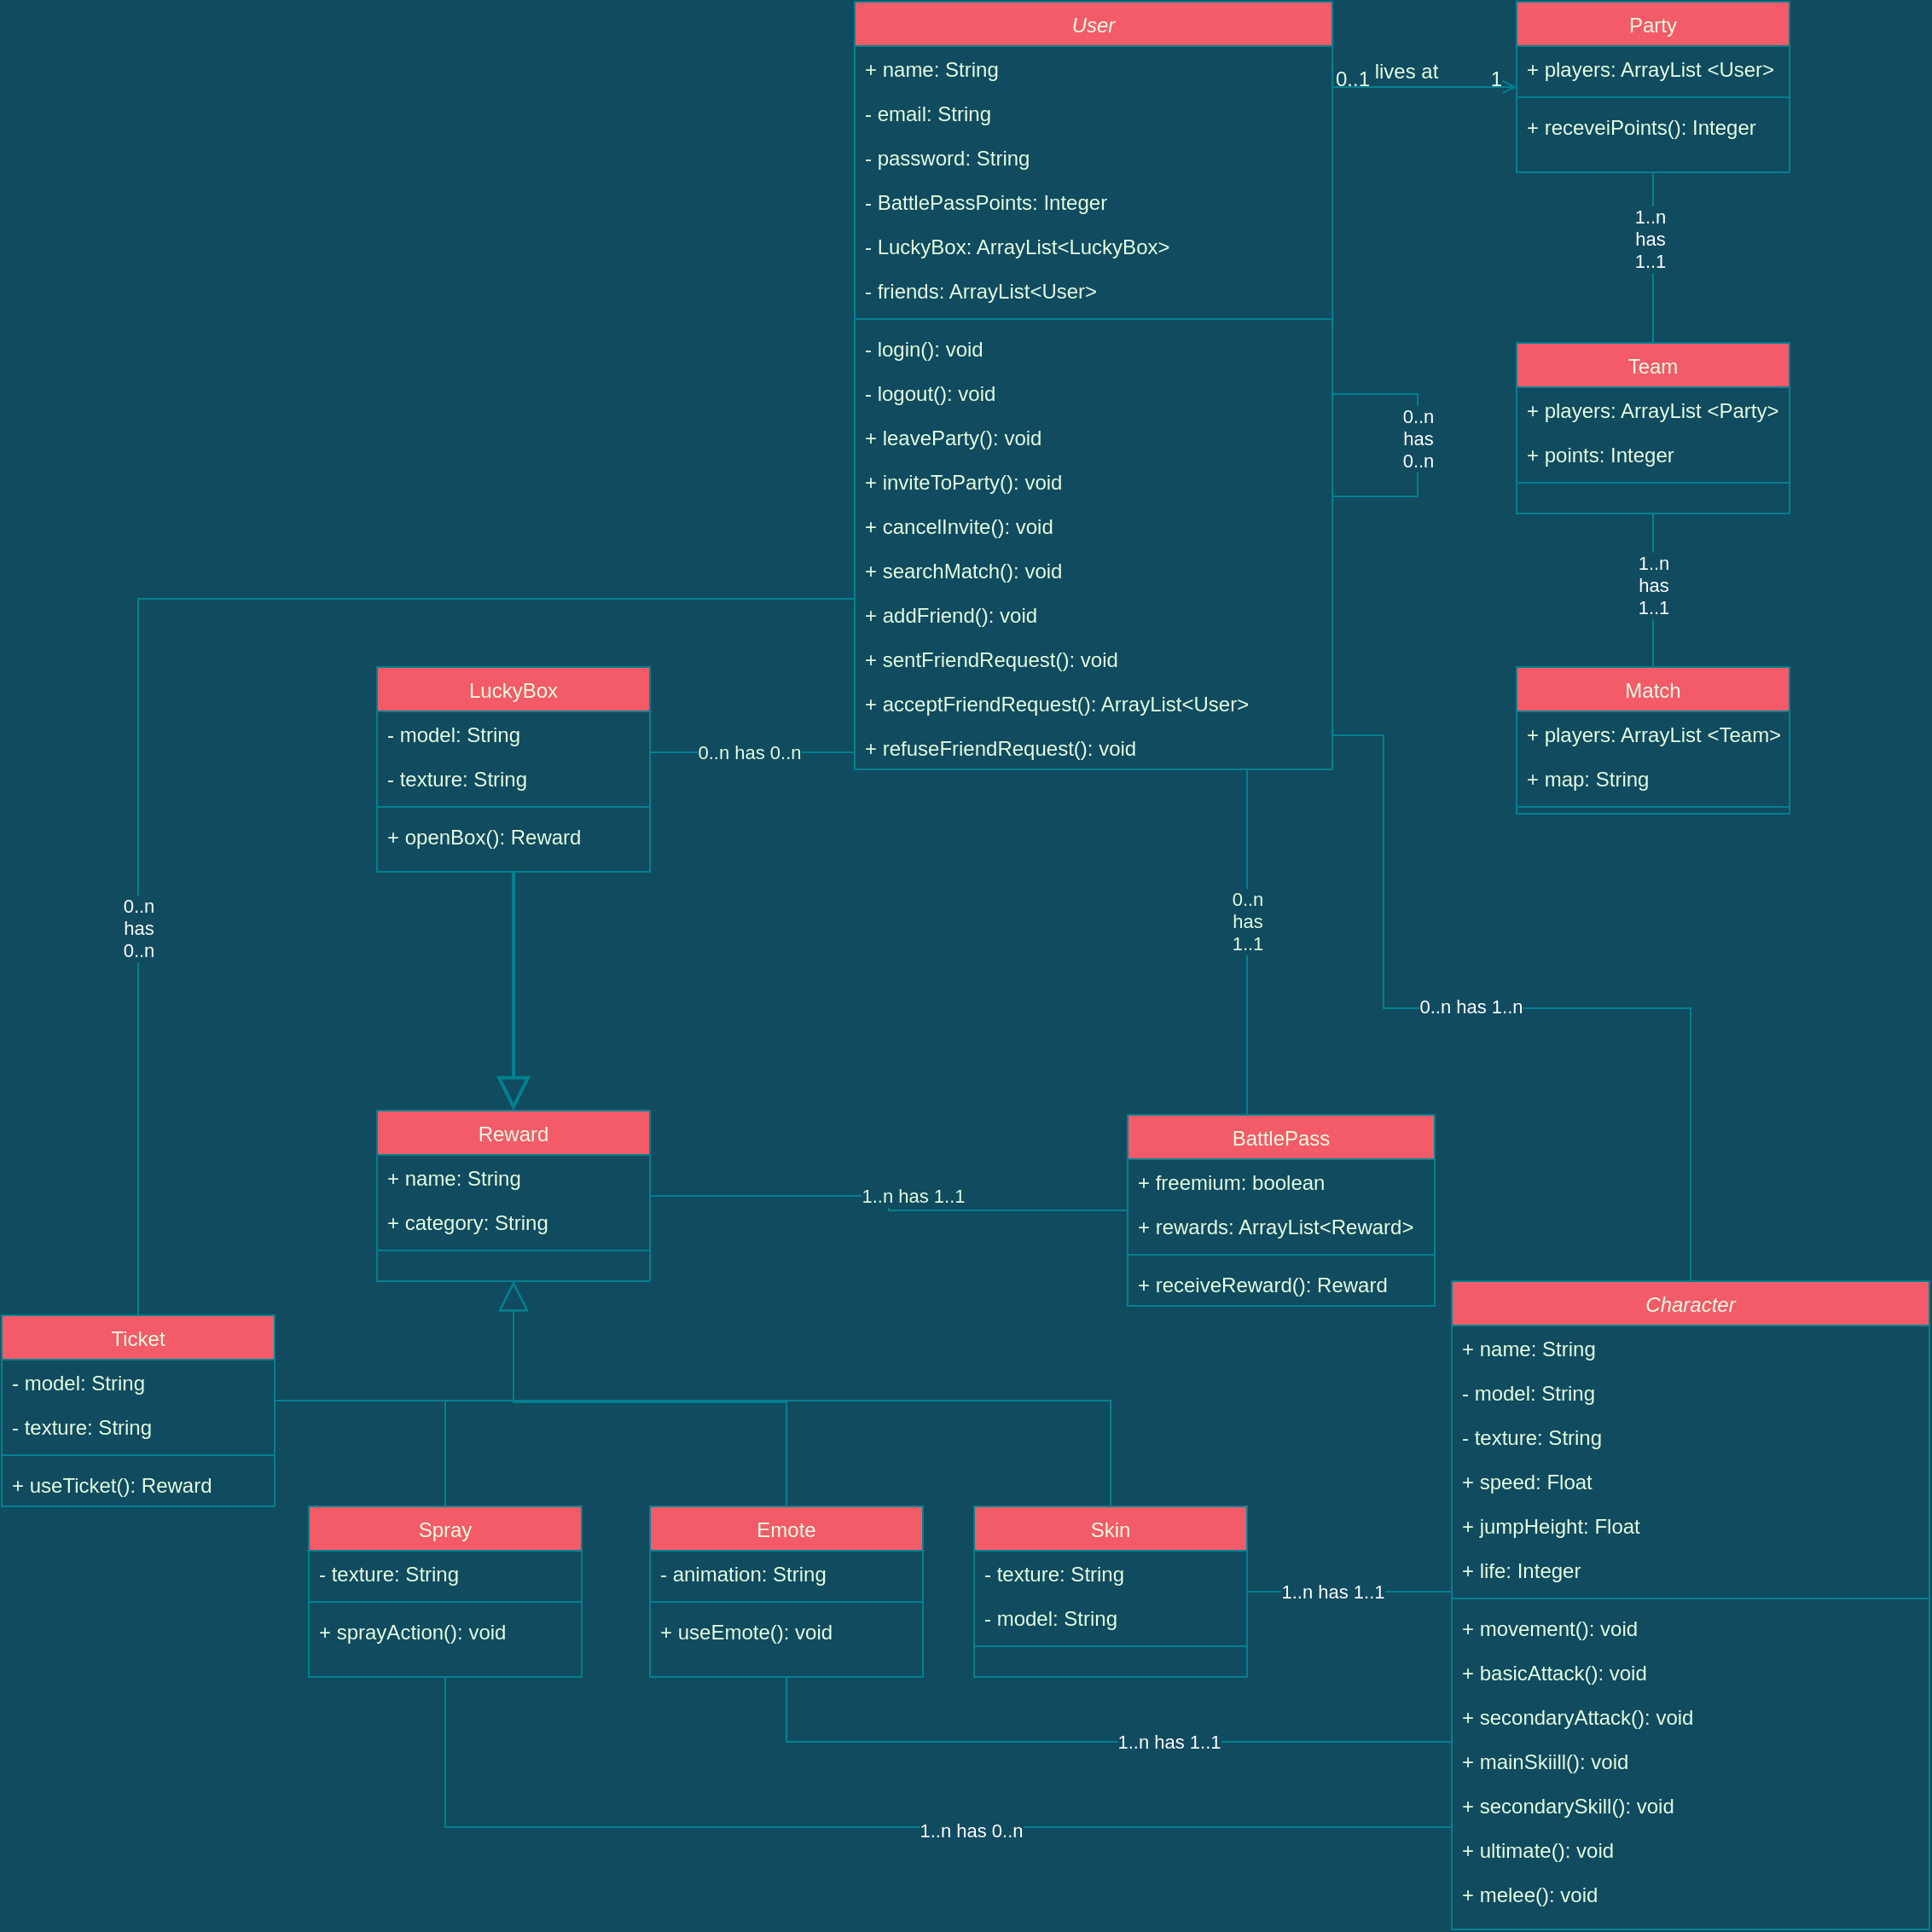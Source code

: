 <mxfile version="20.7.3" type="github">
  <diagram id="C5RBs43oDa-KdzZeNtuy" name="Page-1">
    <mxGraphModel dx="1836" dy="573" grid="1" gridSize="10" guides="1" tooltips="1" connect="1" arrows="1" fold="1" page="1" pageScale="1" pageWidth="827" pageHeight="1169" background="#114B5F" math="0" shadow="0">
      <root>
        <mxCell id="WIyWlLk6GJQsqaUBKTNV-0" />
        <mxCell id="WIyWlLk6GJQsqaUBKTNV-1" parent="WIyWlLk6GJQsqaUBKTNV-0" />
        <mxCell id="tmerNh61m2oUfgp1v08B-69" style="edgeStyle=orthogonalEdgeStyle;rounded=0;orthogonalLoop=1;jettySize=auto;html=1;labelBackgroundColor=#114B5F;strokeColor=#028090;fontColor=#FFFFFF;endArrow=none;endFill=0;endSize=15;fillColor=#F45B69;" parent="WIyWlLk6GJQsqaUBKTNV-1" source="zkfFHV4jXpPFQw0GAbJ--0" target="tmerNh61m2oUfgp1v08B-45" edge="1">
          <mxGeometry relative="1" as="geometry">
            <Array as="points">
              <mxPoint x="430" y="550" />
              <mxPoint x="430" y="710" />
              <mxPoint x="610" y="710" />
            </Array>
          </mxGeometry>
        </mxCell>
        <mxCell id="tmerNh61m2oUfgp1v08B-70" value="0..n has 1..n" style="edgeLabel;html=1;align=center;verticalAlign=middle;resizable=0;points=[];fontColor=#FFFFFF;labelBackgroundColor=#114B5F;" parent="tmerNh61m2oUfgp1v08B-69" vertex="1" connectable="0">
          <mxGeometry x="-0.09" y="1" relative="1" as="geometry">
            <mxPoint as="offset" />
          </mxGeometry>
        </mxCell>
        <mxCell id="zkfFHV4jXpPFQw0GAbJ--0" value="User" style="swimlane;fontStyle=2;align=center;verticalAlign=top;childLayout=stackLayout;horizontal=1;startSize=26;horizontalStack=0;resizeParent=1;resizeLast=0;collapsible=1;marginBottom=0;rounded=0;shadow=0;strokeWidth=1;fillColor=#F45B69;strokeColor=#028090;fontColor=#E4FDE1;" parent="WIyWlLk6GJQsqaUBKTNV-1" vertex="1">
          <mxGeometry x="120" y="120" width="280" height="450" as="geometry">
            <mxRectangle x="230" y="140" width="160" height="26" as="alternateBounds" />
          </mxGeometry>
        </mxCell>
        <mxCell id="zkfFHV4jXpPFQw0GAbJ--1" value="+ name: String" style="text;align=left;verticalAlign=top;spacingLeft=4;spacingRight=4;overflow=hidden;rotatable=0;points=[[0,0.5],[1,0.5]];portConstraint=eastwest;fontColor=#E4FDE1;" parent="zkfFHV4jXpPFQw0GAbJ--0" vertex="1">
          <mxGeometry y="26" width="280" height="26" as="geometry" />
        </mxCell>
        <mxCell id="zkfFHV4jXpPFQw0GAbJ--2" value="- email: String" style="text;align=left;verticalAlign=top;spacingLeft=4;spacingRight=4;overflow=hidden;rotatable=0;points=[[0,0.5],[1,0.5]];portConstraint=eastwest;rounded=0;shadow=0;html=0;fontColor=#E4FDE1;" parent="zkfFHV4jXpPFQw0GAbJ--0" vertex="1">
          <mxGeometry y="52" width="280" height="26" as="geometry" />
        </mxCell>
        <mxCell id="zkfFHV4jXpPFQw0GAbJ--3" value="- password: String" style="text;align=left;verticalAlign=top;spacingLeft=4;spacingRight=4;overflow=hidden;rotatable=0;points=[[0,0.5],[1,0.5]];portConstraint=eastwest;rounded=0;shadow=0;html=0;fontColor=#E4FDE1;" parent="zkfFHV4jXpPFQw0GAbJ--0" vertex="1">
          <mxGeometry y="78" width="280" height="26" as="geometry" />
        </mxCell>
        <mxCell id="Cb7bU1tl5uYqyNxueSW6-0" value="- BattlePassPoints: Integer" style="text;align=left;verticalAlign=top;spacingLeft=4;spacingRight=4;overflow=hidden;rotatable=0;points=[[0,0.5],[1,0.5]];portConstraint=eastwest;rounded=0;shadow=0;html=0;fontColor=#E4FDE1;" parent="zkfFHV4jXpPFQw0GAbJ--0" vertex="1">
          <mxGeometry y="104" width="280" height="26" as="geometry" />
        </mxCell>
        <mxCell id="Cb7bU1tl5uYqyNxueSW6-1" value="- LuckyBox: ArrayList&lt;LuckyBox&gt;" style="text;align=left;verticalAlign=top;spacingLeft=4;spacingRight=4;overflow=hidden;rotatable=0;points=[[0,0.5],[1,0.5]];portConstraint=eastwest;rounded=0;shadow=0;html=0;fontColor=#E4FDE1;" parent="zkfFHV4jXpPFQw0GAbJ--0" vertex="1">
          <mxGeometry y="130" width="280" height="26" as="geometry" />
        </mxCell>
        <mxCell id="Cb7bU1tl5uYqyNxueSW6-10" value="- friends: ArrayList&lt;User&gt;" style="text;align=left;verticalAlign=top;spacingLeft=4;spacingRight=4;overflow=hidden;rotatable=0;points=[[0,0.5],[1,0.5]];portConstraint=eastwest;rounded=0;shadow=0;html=0;fontColor=#E4FDE1;" parent="zkfFHV4jXpPFQw0GAbJ--0" vertex="1">
          <mxGeometry y="156" width="280" height="26" as="geometry" />
        </mxCell>
        <mxCell id="zkfFHV4jXpPFQw0GAbJ--4" value="" style="line;html=1;strokeWidth=1;align=left;verticalAlign=middle;spacingTop=-1;spacingLeft=3;spacingRight=3;rotatable=0;labelPosition=right;points=[];portConstraint=eastwest;labelBackgroundColor=#114B5F;fillColor=#F45B69;strokeColor=#028090;fontColor=#E4FDE1;" parent="zkfFHV4jXpPFQw0GAbJ--0" vertex="1">
          <mxGeometry y="182" width="280" height="8" as="geometry" />
        </mxCell>
        <mxCell id="zkfFHV4jXpPFQw0GAbJ--5" value="- login(): void" style="text;align=left;verticalAlign=top;spacingLeft=4;spacingRight=4;overflow=hidden;rotatable=0;points=[[0,0.5],[1,0.5]];portConstraint=eastwest;fontColor=#E4FDE1;" parent="zkfFHV4jXpPFQw0GAbJ--0" vertex="1">
          <mxGeometry y="190" width="280" height="26" as="geometry" />
        </mxCell>
        <mxCell id="Cb7bU1tl5uYqyNxueSW6-2" value="- logout(): void" style="text;align=left;verticalAlign=top;spacingLeft=4;spacingRight=4;overflow=hidden;rotatable=0;points=[[0,0.5],[1,0.5]];portConstraint=eastwest;fontColor=#E4FDE1;" parent="zkfFHV4jXpPFQw0GAbJ--0" vertex="1">
          <mxGeometry y="216" width="280" height="26" as="geometry" />
        </mxCell>
        <mxCell id="Cb7bU1tl5uYqyNxueSW6-3" value="+ leaveParty(): void" style="text;align=left;verticalAlign=top;spacingLeft=4;spacingRight=4;overflow=hidden;rotatable=0;points=[[0,0.5],[1,0.5]];portConstraint=eastwest;fontColor=#E4FDE1;" parent="zkfFHV4jXpPFQw0GAbJ--0" vertex="1">
          <mxGeometry y="242" width="280" height="26" as="geometry" />
        </mxCell>
        <mxCell id="Cb7bU1tl5uYqyNxueSW6-4" value="+ inviteToParty(): void" style="text;align=left;verticalAlign=top;spacingLeft=4;spacingRight=4;overflow=hidden;rotatable=0;points=[[0,0.5],[1,0.5]];portConstraint=eastwest;fontColor=#E4FDE1;" parent="zkfFHV4jXpPFQw0GAbJ--0" vertex="1">
          <mxGeometry y="268" width="280" height="26" as="geometry" />
        </mxCell>
        <mxCell id="Cb7bU1tl5uYqyNxueSW6-5" value="+ cancelInvite(): void" style="text;align=left;verticalAlign=top;spacingLeft=4;spacingRight=4;overflow=hidden;rotatable=0;points=[[0,0.5],[1,0.5]];portConstraint=eastwest;fontColor=#E4FDE1;" parent="zkfFHV4jXpPFQw0GAbJ--0" vertex="1">
          <mxGeometry y="294" width="280" height="26" as="geometry" />
        </mxCell>
        <mxCell id="Cb7bU1tl5uYqyNxueSW6-6" value="+ searchMatch(): void" style="text;align=left;verticalAlign=top;spacingLeft=4;spacingRight=4;overflow=hidden;rotatable=0;points=[[0,0.5],[1,0.5]];portConstraint=eastwest;fontColor=#E4FDE1;" parent="zkfFHV4jXpPFQw0GAbJ--0" vertex="1">
          <mxGeometry y="320" width="280" height="26" as="geometry" />
        </mxCell>
        <mxCell id="Cb7bU1tl5uYqyNxueSW6-7" value="+ addFriend(): void" style="text;align=left;verticalAlign=top;spacingLeft=4;spacingRight=4;overflow=hidden;rotatable=0;points=[[0,0.5],[1,0.5]];portConstraint=eastwest;fontColor=#E4FDE1;" parent="zkfFHV4jXpPFQw0GAbJ--0" vertex="1">
          <mxGeometry y="346" width="280" height="26" as="geometry" />
        </mxCell>
        <mxCell id="Cb7bU1tl5uYqyNxueSW6-9" value="+ sentFriendRequest(): void" style="text;align=left;verticalAlign=top;spacingLeft=4;spacingRight=4;overflow=hidden;rotatable=0;points=[[0,0.5],[1,0.5]];portConstraint=eastwest;fontColor=#E4FDE1;" parent="zkfFHV4jXpPFQw0GAbJ--0" vertex="1">
          <mxGeometry y="372" width="280" height="26" as="geometry" />
        </mxCell>
        <mxCell id="Cb7bU1tl5uYqyNxueSW6-11" value="+ acceptFriendRequest(): ArrayList&lt;User&gt;" style="text;align=left;verticalAlign=top;spacingLeft=4;spacingRight=4;overflow=hidden;rotatable=0;points=[[0,0.5],[1,0.5]];portConstraint=eastwest;fontColor=#E4FDE1;" parent="zkfFHV4jXpPFQw0GAbJ--0" vertex="1">
          <mxGeometry y="398" width="280" height="26" as="geometry" />
        </mxCell>
        <mxCell id="Cb7bU1tl5uYqyNxueSW6-8" value="+ refuseFriendRequest(): void" style="text;align=left;verticalAlign=top;spacingLeft=4;spacingRight=4;overflow=hidden;rotatable=0;points=[[0,0.5],[1,0.5]];portConstraint=eastwest;fontColor=#E4FDE1;" parent="zkfFHV4jXpPFQw0GAbJ--0" vertex="1">
          <mxGeometry y="424" width="280" height="26" as="geometry" />
        </mxCell>
        <mxCell id="Cb7bU1tl5uYqyNxueSW6-14" style="edgeStyle=orthogonalEdgeStyle;rounded=0;orthogonalLoop=1;jettySize=auto;html=1;strokeColor=#028090;fontColor=#E4FDE1;fillColor=#F45B69;endArrow=none;endFill=0;endSize=6;startSize=6;jumpSize=6;labelBackgroundColor=#114B5F;" parent="WIyWlLk6GJQsqaUBKTNV-1" source="zkfFHV4jXpPFQw0GAbJ--6" target="zkfFHV4jXpPFQw0GAbJ--0" edge="1">
          <mxGeometry relative="1" as="geometry">
            <Array as="points">
              <mxPoint x="60" y="560" />
              <mxPoint x="60" y="560" />
            </Array>
          </mxGeometry>
        </mxCell>
        <mxCell id="tmerNh61m2oUfgp1v08B-2" value="0..n has 0..n" style="edgeLabel;html=1;align=center;verticalAlign=middle;resizable=0;points=[];labelBackgroundColor=#114B5F;fontColor=#E4FDE1;" parent="Cb7bU1tl5uYqyNxueSW6-14" vertex="1" connectable="0">
          <mxGeometry x="0.14" y="-1" relative="1" as="geometry">
            <mxPoint x="-11" y="-1" as="offset" />
          </mxGeometry>
        </mxCell>
        <mxCell id="Cb7bU1tl5uYqyNxueSW6-21" style="edgeStyle=orthogonalEdgeStyle;rounded=0;jumpSize=6;orthogonalLoop=1;jettySize=auto;html=1;strokeColor=#028090;fontColor=#E4FDE1;endArrow=block;endFill=0;startSize=6;endSize=15;fillColor=#F45B69;strokeWidth=2;labelBackgroundColor=#114B5F;" parent="WIyWlLk6GJQsqaUBKTNV-1" source="zkfFHV4jXpPFQw0GAbJ--6" target="Cb7bU1tl5uYqyNxueSW6-17" edge="1">
          <mxGeometry relative="1" as="geometry" />
        </mxCell>
        <mxCell id="zkfFHV4jXpPFQw0GAbJ--6" value="LuckyBox" style="swimlane;fontStyle=0;align=center;verticalAlign=top;childLayout=stackLayout;horizontal=1;startSize=26;horizontalStack=0;resizeParent=1;resizeLast=0;collapsible=1;marginBottom=0;rounded=0;shadow=0;strokeWidth=1;fillColor=#F45B69;strokeColor=#028090;fontColor=#E4FDE1;" parent="WIyWlLk6GJQsqaUBKTNV-1" vertex="1">
          <mxGeometry x="-160" y="510" width="160" height="120" as="geometry">
            <mxRectangle x="130" y="380" width="160" height="26" as="alternateBounds" />
          </mxGeometry>
        </mxCell>
        <mxCell id="zkfFHV4jXpPFQw0GAbJ--7" value="- model: String" style="text;align=left;verticalAlign=top;spacingLeft=4;spacingRight=4;overflow=hidden;rotatable=0;points=[[0,0.5],[1,0.5]];portConstraint=eastwest;fontColor=#E4FDE1;" parent="zkfFHV4jXpPFQw0GAbJ--6" vertex="1">
          <mxGeometry y="26" width="160" height="26" as="geometry" />
        </mxCell>
        <mxCell id="zkfFHV4jXpPFQw0GAbJ--8" value="- texture: String" style="text;align=left;verticalAlign=top;spacingLeft=4;spacingRight=4;overflow=hidden;rotatable=0;points=[[0,0.5],[1,0.5]];portConstraint=eastwest;rounded=0;shadow=0;html=0;fontColor=#E4FDE1;" parent="zkfFHV4jXpPFQw0GAbJ--6" vertex="1">
          <mxGeometry y="52" width="160" height="26" as="geometry" />
        </mxCell>
        <mxCell id="zkfFHV4jXpPFQw0GAbJ--9" value="" style="line;html=1;strokeWidth=1;align=left;verticalAlign=middle;spacingTop=-1;spacingLeft=3;spacingRight=3;rotatable=0;labelPosition=right;points=[];portConstraint=eastwest;labelBackgroundColor=#114B5F;fillColor=#F45B69;strokeColor=#028090;fontColor=#E4FDE1;" parent="zkfFHV4jXpPFQw0GAbJ--6" vertex="1">
          <mxGeometry y="78" width="160" height="8" as="geometry" />
        </mxCell>
        <mxCell id="Cb7bU1tl5uYqyNxueSW6-13" value="+ openBox(): Reward" style="text;align=left;verticalAlign=top;spacingLeft=4;spacingRight=4;overflow=hidden;rotatable=0;points=[[0,0.5],[1,0.5]];portConstraint=eastwest;rounded=0;shadow=0;html=0;fontColor=#E4FDE1;" parent="zkfFHV4jXpPFQw0GAbJ--6" vertex="1">
          <mxGeometry y="86" width="160" height="26" as="geometry" />
        </mxCell>
        <mxCell id="Cb7bU1tl5uYqyNxueSW6-15" style="edgeStyle=orthogonalEdgeStyle;rounded=0;jumpSize=6;orthogonalLoop=1;jettySize=auto;html=1;strokeColor=#028090;fontColor=#E4FDE1;endArrow=none;endFill=0;startSize=6;endSize=6;fillColor=#F45B69;labelBackgroundColor=#114B5F;" parent="WIyWlLk6GJQsqaUBKTNV-1" source="zkfFHV4jXpPFQw0GAbJ--13" target="zkfFHV4jXpPFQw0GAbJ--0" edge="1">
          <mxGeometry relative="1" as="geometry">
            <Array as="points">
              <mxPoint x="350" y="680" />
              <mxPoint x="350" y="680" />
            </Array>
          </mxGeometry>
        </mxCell>
        <mxCell id="tmerNh61m2oUfgp1v08B-1" value="0..n&lt;br&gt;has&lt;br&gt;1..1" style="edgeLabel;html=1;align=center;verticalAlign=middle;resizable=0;points=[];labelBackgroundColor=#114B5F;fontColor=#E4FDE1;" parent="Cb7bU1tl5uYqyNxueSW6-15" vertex="1" connectable="0">
          <mxGeometry x="0.12" relative="1" as="geometry">
            <mxPoint as="offset" />
          </mxGeometry>
        </mxCell>
        <mxCell id="zkfFHV4jXpPFQw0GAbJ--13" value="BattlePass" style="swimlane;fontStyle=0;align=center;verticalAlign=top;childLayout=stackLayout;horizontal=1;startSize=26;horizontalStack=0;resizeParent=1;resizeLast=0;collapsible=1;marginBottom=0;rounded=0;shadow=0;strokeWidth=1;fillColor=#F45B69;strokeColor=#028090;fontColor=#E4FDE1;" parent="WIyWlLk6GJQsqaUBKTNV-1" vertex="1">
          <mxGeometry x="280" y="772.5" width="180" height="112" as="geometry">
            <mxRectangle x="340" y="380" width="170" height="26" as="alternateBounds" />
          </mxGeometry>
        </mxCell>
        <mxCell id="zkfFHV4jXpPFQw0GAbJ--14" value="+ freemium: boolean" style="text;align=left;verticalAlign=top;spacingLeft=4;spacingRight=4;overflow=hidden;rotatable=0;points=[[0,0.5],[1,0.5]];portConstraint=eastwest;fontColor=#E4FDE1;" parent="zkfFHV4jXpPFQw0GAbJ--13" vertex="1">
          <mxGeometry y="26" width="180" height="26" as="geometry" />
        </mxCell>
        <mxCell id="QvC08m7J2pk5sZDxC54E-1" value="+ rewards: ArrayList&lt;Reward&gt;" style="text;align=left;verticalAlign=top;spacingLeft=4;spacingRight=4;overflow=hidden;rotatable=0;points=[[0,0.5],[1,0.5]];portConstraint=eastwest;fontColor=#E4FDE1;" vertex="1" parent="zkfFHV4jXpPFQw0GAbJ--13">
          <mxGeometry y="52" width="180" height="26" as="geometry" />
        </mxCell>
        <mxCell id="zkfFHV4jXpPFQw0GAbJ--15" value="" style="line;html=1;strokeWidth=1;align=left;verticalAlign=middle;spacingTop=-1;spacingLeft=3;spacingRight=3;rotatable=0;labelPosition=right;points=[];portConstraint=eastwest;labelBackgroundColor=#114B5F;fillColor=#F45B69;strokeColor=#028090;fontColor=#E4FDE1;" parent="zkfFHV4jXpPFQw0GAbJ--13" vertex="1">
          <mxGeometry y="78" width="180" height="8" as="geometry" />
        </mxCell>
        <mxCell id="tmerNh61m2oUfgp1v08B-71" value="+ receiveReward(): Reward" style="text;align=left;verticalAlign=top;spacingLeft=4;spacingRight=4;overflow=hidden;rotatable=0;points=[[0,0.5],[1,0.5]];portConstraint=eastwest;fontColor=#E4FDE1;" parent="zkfFHV4jXpPFQw0GAbJ--13" vertex="1">
          <mxGeometry y="86" width="180" height="26" as="geometry" />
        </mxCell>
        <mxCell id="tmerNh61m2oUfgp1v08B-42" style="edgeStyle=orthogonalEdgeStyle;rounded=0;orthogonalLoop=1;jettySize=auto;html=1;strokeColor=#028090;fontColor=#FFFFFF;endArrow=none;endFill=0;endSize=15;fillColor=#F45B69;" parent="WIyWlLk6GJQsqaUBKTNV-1" source="zkfFHV4jXpPFQw0GAbJ--17" target="tmerNh61m2oUfgp1v08B-33" edge="1">
          <mxGeometry relative="1" as="geometry" />
        </mxCell>
        <mxCell id="tmerNh61m2oUfgp1v08B-43" value="1..n&lt;br&gt;has&lt;br&gt;1..1" style="edgeLabel;html=1;align=center;verticalAlign=middle;resizable=0;points=[];fontColor=#FFFFFF;labelBackgroundColor=#114B5F;" parent="tmerNh61m2oUfgp1v08B-42" vertex="1" connectable="0">
          <mxGeometry x="-0.228" y="-2" relative="1" as="geometry">
            <mxPoint as="offset" />
          </mxGeometry>
        </mxCell>
        <mxCell id="zkfFHV4jXpPFQw0GAbJ--17" value="Party" style="swimlane;fontStyle=0;align=center;verticalAlign=top;childLayout=stackLayout;horizontal=1;startSize=26;horizontalStack=0;resizeParent=1;resizeLast=0;collapsible=1;marginBottom=0;rounded=0;shadow=0;strokeWidth=1;fillColor=#F45B69;strokeColor=#028090;fontColor=#E4FDE1;" parent="WIyWlLk6GJQsqaUBKTNV-1" vertex="1">
          <mxGeometry x="508" y="120" width="160" height="100" as="geometry">
            <mxRectangle x="550" y="140" width="160" height="26" as="alternateBounds" />
          </mxGeometry>
        </mxCell>
        <mxCell id="zkfFHV4jXpPFQw0GAbJ--18" value="+ players: ArrayList &lt;User&gt;" style="text;align=left;verticalAlign=top;spacingLeft=4;spacingRight=4;overflow=hidden;rotatable=0;points=[[0,0.5],[1,0.5]];portConstraint=eastwest;fontColor=#E4FDE1;" parent="zkfFHV4jXpPFQw0GAbJ--17" vertex="1">
          <mxGeometry y="26" width="160" height="26" as="geometry" />
        </mxCell>
        <mxCell id="zkfFHV4jXpPFQw0GAbJ--23" value="" style="line;html=1;strokeWidth=1;align=left;verticalAlign=middle;spacingTop=-1;spacingLeft=3;spacingRight=3;rotatable=0;labelPosition=right;points=[];portConstraint=eastwest;labelBackgroundColor=#114B5F;fillColor=#F45B69;strokeColor=#028090;fontColor=#E4FDE1;" parent="zkfFHV4jXpPFQw0GAbJ--17" vertex="1">
          <mxGeometry y="52" width="160" height="8" as="geometry" />
        </mxCell>
        <mxCell id="zkfFHV4jXpPFQw0GAbJ--24" value="+ receveiPoints(): Integer" style="text;align=left;verticalAlign=top;spacingLeft=4;spacingRight=4;overflow=hidden;rotatable=0;points=[[0,0.5],[1,0.5]];portConstraint=eastwest;fontColor=#E4FDE1;" parent="zkfFHV4jXpPFQw0GAbJ--17" vertex="1">
          <mxGeometry y="60" width="160" height="26" as="geometry" />
        </mxCell>
        <mxCell id="zkfFHV4jXpPFQw0GAbJ--26" value="" style="endArrow=open;shadow=0;strokeWidth=1;rounded=0;endFill=1;edgeStyle=elbowEdgeStyle;elbow=vertical;labelBackgroundColor=#114B5F;strokeColor=#028090;fontColor=#E4FDE1;" parent="WIyWlLk6GJQsqaUBKTNV-1" source="zkfFHV4jXpPFQw0GAbJ--0" target="zkfFHV4jXpPFQw0GAbJ--17" edge="1">
          <mxGeometry x="0.5" y="41" relative="1" as="geometry">
            <mxPoint x="380" y="192" as="sourcePoint" />
            <mxPoint x="540" y="192" as="targetPoint" />
            <mxPoint x="-40" y="32" as="offset" />
          </mxGeometry>
        </mxCell>
        <mxCell id="zkfFHV4jXpPFQw0GAbJ--27" value="0..1" style="resizable=0;align=left;verticalAlign=bottom;labelBackgroundColor=none;fontSize=12;fillColor=#F45B69;strokeColor=#028090;fontColor=#E4FDE1;" parent="zkfFHV4jXpPFQw0GAbJ--26" connectable="0" vertex="1">
          <mxGeometry x="-1" relative="1" as="geometry">
            <mxPoint y="4" as="offset" />
          </mxGeometry>
        </mxCell>
        <mxCell id="zkfFHV4jXpPFQw0GAbJ--28" value="1" style="resizable=0;align=right;verticalAlign=bottom;labelBackgroundColor=none;fontSize=12;fillColor=#F45B69;strokeColor=#028090;fontColor=#E4FDE1;" parent="zkfFHV4jXpPFQw0GAbJ--26" connectable="0" vertex="1">
          <mxGeometry x="1" relative="1" as="geometry">
            <mxPoint x="-7" y="4" as="offset" />
          </mxGeometry>
        </mxCell>
        <mxCell id="zkfFHV4jXpPFQw0GAbJ--29" value="lives at" style="text;html=1;resizable=0;points=[];;align=center;verticalAlign=middle;labelBackgroundColor=none;rounded=0;shadow=0;strokeWidth=1;fontSize=12;fontColor=#E4FDE1;" parent="zkfFHV4jXpPFQw0GAbJ--26" vertex="1" connectable="0">
          <mxGeometry x="0.5" y="49" relative="1" as="geometry">
            <mxPoint x="-38" y="40" as="offset" />
          </mxGeometry>
        </mxCell>
        <mxCell id="Cb7bU1tl5uYqyNxueSW6-22" style="edgeStyle=orthogonalEdgeStyle;rounded=0;jumpSize=6;orthogonalLoop=1;jettySize=auto;html=1;strokeColor=#028090;fontColor=#E4FDE1;endArrow=none;endFill=0;startSize=6;endSize=6;fillColor=#F45B69;labelBackgroundColor=#114B5F;" parent="WIyWlLk6GJQsqaUBKTNV-1" source="Cb7bU1tl5uYqyNxueSW6-17" target="zkfFHV4jXpPFQw0GAbJ--13" edge="1">
          <mxGeometry relative="1" as="geometry" />
        </mxCell>
        <mxCell id="tmerNh61m2oUfgp1v08B-0" value="1..n has 1..1" style="edgeLabel;html=1;align=center;verticalAlign=middle;resizable=0;points=[];labelBackgroundColor=#114B5F;fontColor=#E4FDE1;" parent="Cb7bU1tl5uYqyNxueSW6-22" vertex="1" connectable="0">
          <mxGeometry x="-0.11" y="-3" relative="1" as="geometry">
            <mxPoint x="25" y="-3" as="offset" />
          </mxGeometry>
        </mxCell>
        <mxCell id="Cb7bU1tl5uYqyNxueSW6-17" value="Reward" style="swimlane;fontStyle=0;align=center;verticalAlign=top;childLayout=stackLayout;horizontal=1;startSize=26;horizontalStack=0;resizeParent=1;resizeLast=0;collapsible=1;marginBottom=0;rounded=0;shadow=0;strokeWidth=1;fillColor=#F45B69;strokeColor=#028090;fontColor=#E4FDE1;" parent="WIyWlLk6GJQsqaUBKTNV-1" vertex="1">
          <mxGeometry x="-160" y="770" width="160" height="100" as="geometry">
            <mxRectangle x="340" y="380" width="170" height="26" as="alternateBounds" />
          </mxGeometry>
        </mxCell>
        <mxCell id="Cb7bU1tl5uYqyNxueSW6-18" value="+ name: String" style="text;align=left;verticalAlign=top;spacingLeft=4;spacingRight=4;overflow=hidden;rotatable=0;points=[[0,0.5],[1,0.5]];portConstraint=eastwest;fontColor=#E4FDE1;" parent="Cb7bU1tl5uYqyNxueSW6-17" vertex="1">
          <mxGeometry y="26" width="160" height="26" as="geometry" />
        </mxCell>
        <mxCell id="Cb7bU1tl5uYqyNxueSW6-20" value="+ category: String" style="text;align=left;verticalAlign=top;spacingLeft=4;spacingRight=4;overflow=hidden;rotatable=0;points=[[0,0.5],[1,0.5]];portConstraint=eastwest;fontColor=#E4FDE1;" parent="Cb7bU1tl5uYqyNxueSW6-17" vertex="1">
          <mxGeometry y="52" width="160" height="26" as="geometry" />
        </mxCell>
        <mxCell id="Cb7bU1tl5uYqyNxueSW6-19" value="" style="line;html=1;strokeWidth=1;align=left;verticalAlign=middle;spacingTop=-1;spacingLeft=3;spacingRight=3;rotatable=0;labelPosition=right;points=[];portConstraint=eastwest;labelBackgroundColor=#114B5F;fillColor=#F45B69;strokeColor=#028090;fontColor=#E4FDE1;" parent="Cb7bU1tl5uYqyNxueSW6-17" vertex="1">
          <mxGeometry y="78" width="160" height="8" as="geometry" />
        </mxCell>
        <mxCell id="tmerNh61m2oUfgp1v08B-9" style="edgeStyle=orthogonalEdgeStyle;rounded=0;orthogonalLoop=1;jettySize=auto;html=1;labelBackgroundColor=#114B5F;strokeColor=#028090;fontColor=#E4FDE1;endArrow=block;endFill=0;endSize=15;" parent="WIyWlLk6GJQsqaUBKTNV-1" source="tmerNh61m2oUfgp1v08B-3" target="Cb7bU1tl5uYqyNxueSW6-17" edge="1">
          <mxGeometry relative="1" as="geometry">
            <Array as="points">
              <mxPoint x="-80" y="940" />
            </Array>
          </mxGeometry>
        </mxCell>
        <mxCell id="tmerNh61m2oUfgp1v08B-10" style="edgeStyle=orthogonalEdgeStyle;rounded=0;orthogonalLoop=1;jettySize=auto;html=1;strokeColor=#028090;fontColor=#E4FDE1;endArrow=none;endFill=0;endSize=15;fillColor=#F45B69;" parent="WIyWlLk6GJQsqaUBKTNV-1" source="tmerNh61m2oUfgp1v08B-3" target="zkfFHV4jXpPFQw0GAbJ--0" edge="1">
          <mxGeometry relative="1" as="geometry">
            <Array as="points">
              <mxPoint x="-300" y="470" />
            </Array>
          </mxGeometry>
        </mxCell>
        <mxCell id="tmerNh61m2oUfgp1v08B-14" value="0..n&lt;br&gt;has&lt;br&gt;0..n" style="edgeLabel;html=1;align=center;verticalAlign=middle;resizable=0;points=[];fontColor=#FFFFFF;labelBackgroundColor=#114B5F;" parent="tmerNh61m2oUfgp1v08B-10" vertex="1" connectable="0">
          <mxGeometry x="-0.451" y="2" relative="1" as="geometry">
            <mxPoint x="2" y="3" as="offset" />
          </mxGeometry>
        </mxCell>
        <mxCell id="tmerNh61m2oUfgp1v08B-3" value="Ticket" style="swimlane;fontStyle=0;align=center;verticalAlign=top;childLayout=stackLayout;horizontal=1;startSize=26;horizontalStack=0;resizeParent=1;resizeLast=0;collapsible=1;marginBottom=0;rounded=0;shadow=0;strokeWidth=1;fillColor=#F45B69;strokeColor=#028090;fontColor=#E4FDE1;" parent="WIyWlLk6GJQsqaUBKTNV-1" vertex="1">
          <mxGeometry x="-380" y="890" width="160" height="112" as="geometry">
            <mxRectangle x="340" y="380" width="170" height="26" as="alternateBounds" />
          </mxGeometry>
        </mxCell>
        <mxCell id="tmerNh61m2oUfgp1v08B-4" value="- model: String" style="text;align=left;verticalAlign=top;spacingLeft=4;spacingRight=4;overflow=hidden;rotatable=0;points=[[0,0.5],[1,0.5]];portConstraint=eastwest;fontColor=#E4FDE1;" parent="tmerNh61m2oUfgp1v08B-3" vertex="1">
          <mxGeometry y="26" width="160" height="26" as="geometry" />
        </mxCell>
        <mxCell id="tmerNh61m2oUfgp1v08B-5" value="- texture: String" style="text;align=left;verticalAlign=top;spacingLeft=4;spacingRight=4;overflow=hidden;rotatable=0;points=[[0,0.5],[1,0.5]];portConstraint=eastwest;fontColor=#E4FDE1;" parent="tmerNh61m2oUfgp1v08B-3" vertex="1">
          <mxGeometry y="52" width="160" height="26" as="geometry" />
        </mxCell>
        <mxCell id="tmerNh61m2oUfgp1v08B-6" value="" style="line;html=1;strokeWidth=1;align=left;verticalAlign=middle;spacingTop=-1;spacingLeft=3;spacingRight=3;rotatable=0;labelPosition=right;points=[];portConstraint=eastwest;labelBackgroundColor=#114B5F;fillColor=#F45B69;strokeColor=#028090;fontColor=#E4FDE1;" parent="tmerNh61m2oUfgp1v08B-3" vertex="1">
          <mxGeometry y="78" width="160" height="8" as="geometry" />
        </mxCell>
        <mxCell id="tmerNh61m2oUfgp1v08B-7" value="+ useTicket(): Reward" style="text;align=left;verticalAlign=top;spacingLeft=4;spacingRight=4;overflow=hidden;rotatable=0;points=[[0,0.5],[1,0.5]];portConstraint=eastwest;fontColor=#E4FDE1;" parent="tmerNh61m2oUfgp1v08B-3" vertex="1">
          <mxGeometry y="86" width="160" height="26" as="geometry" />
        </mxCell>
        <mxCell id="tmerNh61m2oUfgp1v08B-27" style="edgeStyle=orthogonalEdgeStyle;rounded=0;orthogonalLoop=1;jettySize=auto;html=1;strokeColor=#028090;fontColor=#FFFFFF;endArrow=block;endFill=0;endSize=15;fillColor=#F45B69;" parent="WIyWlLk6GJQsqaUBKTNV-1" source="tmerNh61m2oUfgp1v08B-15" target="Cb7bU1tl5uYqyNxueSW6-17" edge="1">
          <mxGeometry relative="1" as="geometry">
            <Array as="points">
              <mxPoint x="-120" y="940" />
              <mxPoint x="-80" y="940" />
            </Array>
          </mxGeometry>
        </mxCell>
        <mxCell id="tmerNh61m2oUfgp1v08B-67" style="edgeStyle=orthogonalEdgeStyle;rounded=0;orthogonalLoop=1;jettySize=auto;html=1;labelBackgroundColor=#114B5F;strokeColor=#028090;fontColor=#FFFFFF;endArrow=none;endFill=0;endSize=15;fillColor=#F45B69;" parent="WIyWlLk6GJQsqaUBKTNV-1" source="tmerNh61m2oUfgp1v08B-15" target="tmerNh61m2oUfgp1v08B-45" edge="1">
          <mxGeometry relative="1" as="geometry">
            <Array as="points">
              <mxPoint x="-120" y="1190" />
            </Array>
          </mxGeometry>
        </mxCell>
        <mxCell id="tmerNh61m2oUfgp1v08B-68" value="1..n has 0..n" style="edgeLabel;html=1;align=center;verticalAlign=middle;resizable=0;points=[];fontColor=#FFFFFF;labelBackgroundColor=#114B5F;" parent="tmerNh61m2oUfgp1v08B-67" vertex="1" connectable="0">
          <mxGeometry x="0.168" y="-2" relative="1" as="geometry">
            <mxPoint as="offset" />
          </mxGeometry>
        </mxCell>
        <mxCell id="tmerNh61m2oUfgp1v08B-15" value="Spray" style="swimlane;fontStyle=0;align=center;verticalAlign=top;childLayout=stackLayout;horizontal=1;startSize=26;horizontalStack=0;resizeParent=1;resizeLast=0;collapsible=1;marginBottom=0;rounded=0;shadow=0;strokeWidth=1;fillColor=#F45B69;strokeColor=#028090;fontColor=#E4FDE1;" parent="WIyWlLk6GJQsqaUBKTNV-1" vertex="1">
          <mxGeometry x="-200" y="1002" width="160" height="100" as="geometry">
            <mxRectangle x="340" y="380" width="170" height="26" as="alternateBounds" />
          </mxGeometry>
        </mxCell>
        <mxCell id="tmerNh61m2oUfgp1v08B-16" value="- texture: String" style="text;align=left;verticalAlign=top;spacingLeft=4;spacingRight=4;overflow=hidden;rotatable=0;points=[[0,0.5],[1,0.5]];portConstraint=eastwest;fontColor=#E4FDE1;" parent="tmerNh61m2oUfgp1v08B-15" vertex="1">
          <mxGeometry y="26" width="160" height="26" as="geometry" />
        </mxCell>
        <mxCell id="tmerNh61m2oUfgp1v08B-18" value="" style="line;html=1;strokeWidth=1;align=left;verticalAlign=middle;spacingTop=-1;spacingLeft=3;spacingRight=3;rotatable=0;labelPosition=right;points=[];portConstraint=eastwest;labelBackgroundColor=#114B5F;fillColor=#F45B69;strokeColor=#028090;fontColor=#E4FDE1;" parent="tmerNh61m2oUfgp1v08B-15" vertex="1">
          <mxGeometry y="52" width="160" height="8" as="geometry" />
        </mxCell>
        <mxCell id="tmerNh61m2oUfgp1v08B-30" value="+ sprayAction(): void" style="text;align=left;verticalAlign=top;spacingLeft=4;spacingRight=4;overflow=hidden;rotatable=0;points=[[0,0.5],[1,0.5]];portConstraint=eastwest;fontColor=#E4FDE1;" parent="tmerNh61m2oUfgp1v08B-15" vertex="1">
          <mxGeometry y="60" width="160" height="26" as="geometry" />
        </mxCell>
        <mxCell id="tmerNh61m2oUfgp1v08B-28" style="edgeStyle=orthogonalEdgeStyle;rounded=0;orthogonalLoop=1;jettySize=auto;html=1;strokeColor=#028090;fontColor=#FFFFFF;endArrow=block;endFill=0;endSize=15;fillColor=#F45B69;" parent="WIyWlLk6GJQsqaUBKTNV-1" source="tmerNh61m2oUfgp1v08B-19" target="Cb7bU1tl5uYqyNxueSW6-17" edge="1">
          <mxGeometry relative="1" as="geometry" />
        </mxCell>
        <mxCell id="tmerNh61m2oUfgp1v08B-65" style="edgeStyle=orthogonalEdgeStyle;rounded=0;orthogonalLoop=1;jettySize=auto;html=1;strokeColor=#028090;fontColor=#FFFFFF;endArrow=none;endFill=0;endSize=15;fillColor=#F45B69;labelBackgroundColor=#114B5F;" parent="WIyWlLk6GJQsqaUBKTNV-1" source="tmerNh61m2oUfgp1v08B-19" target="tmerNh61m2oUfgp1v08B-45" edge="1">
          <mxGeometry relative="1" as="geometry">
            <Array as="points">
              <mxPoint x="80" y="1140" />
            </Array>
          </mxGeometry>
        </mxCell>
        <mxCell id="tmerNh61m2oUfgp1v08B-66" value="1..n has 1..1" style="edgeLabel;html=1;align=center;verticalAlign=middle;resizable=0;points=[];fontColor=#FFFFFF;labelBackgroundColor=#114B5F;" parent="tmerNh61m2oUfgp1v08B-65" vertex="1" connectable="0">
          <mxGeometry x="0.223" relative="1" as="geometry">
            <mxPoint as="offset" />
          </mxGeometry>
        </mxCell>
        <mxCell id="tmerNh61m2oUfgp1v08B-19" value="Emote" style="swimlane;fontStyle=0;align=center;verticalAlign=top;childLayout=stackLayout;horizontal=1;startSize=26;horizontalStack=0;resizeParent=1;resizeLast=0;collapsible=1;marginBottom=0;rounded=0;shadow=0;strokeWidth=1;fillColor=#F45B69;strokeColor=#028090;fontColor=#E4FDE1;" parent="WIyWlLk6GJQsqaUBKTNV-1" vertex="1">
          <mxGeometry y="1002" width="160" height="100" as="geometry">
            <mxRectangle x="340" y="380" width="170" height="26" as="alternateBounds" />
          </mxGeometry>
        </mxCell>
        <mxCell id="tmerNh61m2oUfgp1v08B-20" value="- animation: String" style="text;align=left;verticalAlign=top;spacingLeft=4;spacingRight=4;overflow=hidden;rotatable=0;points=[[0,0.5],[1,0.5]];portConstraint=eastwest;fontColor=#E4FDE1;" parent="tmerNh61m2oUfgp1v08B-19" vertex="1">
          <mxGeometry y="26" width="160" height="26" as="geometry" />
        </mxCell>
        <mxCell id="tmerNh61m2oUfgp1v08B-22" value="" style="line;html=1;strokeWidth=1;align=left;verticalAlign=middle;spacingTop=-1;spacingLeft=3;spacingRight=3;rotatable=0;labelPosition=right;points=[];portConstraint=eastwest;labelBackgroundColor=#114B5F;fillColor=#F45B69;strokeColor=#028090;fontColor=#E4FDE1;" parent="tmerNh61m2oUfgp1v08B-19" vertex="1">
          <mxGeometry y="52" width="160" height="8" as="geometry" />
        </mxCell>
        <mxCell id="tmerNh61m2oUfgp1v08B-21" value="+ useEmote(): void" style="text;align=left;verticalAlign=top;spacingLeft=4;spacingRight=4;overflow=hidden;rotatable=0;points=[[0,0.5],[1,0.5]];portConstraint=eastwest;fontColor=#E4FDE1;" parent="tmerNh61m2oUfgp1v08B-19" vertex="1">
          <mxGeometry y="60" width="160" height="26" as="geometry" />
        </mxCell>
        <mxCell id="tmerNh61m2oUfgp1v08B-29" style="edgeStyle=orthogonalEdgeStyle;rounded=0;orthogonalLoop=1;jettySize=auto;html=1;strokeColor=#028090;fontColor=#FFFFFF;endArrow=block;endFill=0;endSize=15;fillColor=#F45B69;" parent="WIyWlLk6GJQsqaUBKTNV-1" source="tmerNh61m2oUfgp1v08B-23" target="Cb7bU1tl5uYqyNxueSW6-17" edge="1">
          <mxGeometry relative="1" as="geometry">
            <Array as="points">
              <mxPoint x="270" y="940" />
              <mxPoint x="-80" y="940" />
            </Array>
          </mxGeometry>
        </mxCell>
        <mxCell id="tmerNh61m2oUfgp1v08B-63" style="edgeStyle=orthogonalEdgeStyle;rounded=0;orthogonalLoop=1;jettySize=auto;html=1;strokeColor=#028090;fontColor=#FFFFFF;endArrow=none;endFill=0;endSize=15;fillColor=#F45B69;" parent="WIyWlLk6GJQsqaUBKTNV-1" source="tmerNh61m2oUfgp1v08B-23" target="tmerNh61m2oUfgp1v08B-45" edge="1">
          <mxGeometry relative="1" as="geometry">
            <Array as="points">
              <mxPoint x="440" y="1052" />
              <mxPoint x="440" y="1052" />
            </Array>
          </mxGeometry>
        </mxCell>
        <mxCell id="tmerNh61m2oUfgp1v08B-64" value="1..n has 1..1" style="edgeLabel;html=1;align=center;verticalAlign=middle;resizable=0;points=[];fontColor=#FFFFFF;labelBackgroundColor=#114B5F;" parent="tmerNh61m2oUfgp1v08B-63" vertex="1" connectable="0">
          <mxGeometry x="-0.337" y="-1" relative="1" as="geometry">
            <mxPoint x="10" y="-1" as="offset" />
          </mxGeometry>
        </mxCell>
        <mxCell id="tmerNh61m2oUfgp1v08B-23" value="Skin" style="swimlane;fontStyle=0;align=center;verticalAlign=top;childLayout=stackLayout;horizontal=1;startSize=26;horizontalStack=0;resizeParent=1;resizeLast=0;collapsible=1;marginBottom=0;rounded=0;shadow=0;strokeWidth=1;fillColor=#F45B69;strokeColor=#028090;fontColor=#E4FDE1;" parent="WIyWlLk6GJQsqaUBKTNV-1" vertex="1">
          <mxGeometry x="190" y="1002" width="160" height="100" as="geometry">
            <mxRectangle x="340" y="380" width="170" height="26" as="alternateBounds" />
          </mxGeometry>
        </mxCell>
        <mxCell id="tmerNh61m2oUfgp1v08B-24" value="- texture: String" style="text;align=left;verticalAlign=top;spacingLeft=4;spacingRight=4;overflow=hidden;rotatable=0;points=[[0,0.5],[1,0.5]];portConstraint=eastwest;fontColor=#E4FDE1;" parent="tmerNh61m2oUfgp1v08B-23" vertex="1">
          <mxGeometry y="26" width="160" height="26" as="geometry" />
        </mxCell>
        <mxCell id="tmerNh61m2oUfgp1v08B-25" value="- model: String" style="text;align=left;verticalAlign=top;spacingLeft=4;spacingRight=4;overflow=hidden;rotatable=0;points=[[0,0.5],[1,0.5]];portConstraint=eastwest;fontColor=#E4FDE1;" parent="tmerNh61m2oUfgp1v08B-23" vertex="1">
          <mxGeometry y="52" width="160" height="26" as="geometry" />
        </mxCell>
        <mxCell id="tmerNh61m2oUfgp1v08B-26" value="" style="line;html=1;strokeWidth=1;align=left;verticalAlign=middle;spacingTop=-1;spacingLeft=3;spacingRight=3;rotatable=0;labelPosition=right;points=[];portConstraint=eastwest;labelBackgroundColor=#114B5F;fillColor=#F45B69;strokeColor=#028090;fontColor=#E4FDE1;" parent="tmerNh61m2oUfgp1v08B-23" vertex="1">
          <mxGeometry y="78" width="160" height="8" as="geometry" />
        </mxCell>
        <mxCell id="tmerNh61m2oUfgp1v08B-31" style="edgeStyle=orthogonalEdgeStyle;rounded=0;orthogonalLoop=1;jettySize=auto;html=1;strokeColor=#028090;fontColor=#FFFFFF;endArrow=none;endFill=0;endSize=15;fillColor=#F45B69;" parent="WIyWlLk6GJQsqaUBKTNV-1" source="zkfFHV4jXpPFQw0GAbJ--0" target="zkfFHV4jXpPFQw0GAbJ--0" edge="1">
          <mxGeometry relative="1" as="geometry">
            <Array as="points">
              <mxPoint x="450" y="350" />
              <mxPoint x="450" y="410" />
            </Array>
          </mxGeometry>
        </mxCell>
        <mxCell id="tmerNh61m2oUfgp1v08B-32" value="0..n&lt;br&gt;has&lt;br&gt;0..n" style="edgeLabel;html=1;align=center;verticalAlign=middle;resizable=0;points=[];fontColor=#FFFFFF;labelBackgroundColor=#114B5F;" parent="tmerNh61m2oUfgp1v08B-31" vertex="1" connectable="0">
          <mxGeometry x="-0.207" y="-3" relative="1" as="geometry">
            <mxPoint x="3" y="12" as="offset" />
          </mxGeometry>
        </mxCell>
        <mxCell id="tmerNh61m2oUfgp1v08B-41" style="edgeStyle=orthogonalEdgeStyle;rounded=0;orthogonalLoop=1;jettySize=auto;html=1;strokeColor=#028090;fontColor=#FFFFFF;endArrow=none;endFill=0;endSize=15;fillColor=#F45B69;" parent="WIyWlLk6GJQsqaUBKTNV-1" source="tmerNh61m2oUfgp1v08B-33" target="tmerNh61m2oUfgp1v08B-37" edge="1">
          <mxGeometry relative="1" as="geometry" />
        </mxCell>
        <mxCell id="tmerNh61m2oUfgp1v08B-44" value="1..n&lt;br&gt;has&lt;br&gt;1..1" style="edgeLabel;html=1;align=center;verticalAlign=middle;resizable=0;points=[];fontColor=#FFFFFF;labelBackgroundColor=#114B5F;" parent="tmerNh61m2oUfgp1v08B-41" vertex="1" connectable="0">
          <mxGeometry x="-0.264" y="-3" relative="1" as="geometry">
            <mxPoint x="3" y="9" as="offset" />
          </mxGeometry>
        </mxCell>
        <mxCell id="tmerNh61m2oUfgp1v08B-33" value="Team" style="swimlane;fontStyle=0;align=center;verticalAlign=top;childLayout=stackLayout;horizontal=1;startSize=26;horizontalStack=0;resizeParent=1;resizeLast=0;collapsible=1;marginBottom=0;rounded=0;shadow=0;strokeWidth=1;fillColor=#F45B69;strokeColor=#028090;fontColor=#E4FDE1;" parent="WIyWlLk6GJQsqaUBKTNV-1" vertex="1">
          <mxGeometry x="508" y="320" width="160" height="100" as="geometry">
            <mxRectangle x="550" y="140" width="160" height="26" as="alternateBounds" />
          </mxGeometry>
        </mxCell>
        <mxCell id="tmerNh61m2oUfgp1v08B-34" value="+ players: ArrayList &lt;Party&gt;" style="text;align=left;verticalAlign=top;spacingLeft=4;spacingRight=4;overflow=hidden;rotatable=0;points=[[0,0.5],[1,0.5]];portConstraint=eastwest;fontColor=#E4FDE1;" parent="tmerNh61m2oUfgp1v08B-33" vertex="1">
          <mxGeometry y="26" width="160" height="26" as="geometry" />
        </mxCell>
        <mxCell id="tmerNh61m2oUfgp1v08B-36" value="+ points: Integer" style="text;align=left;verticalAlign=top;spacingLeft=4;spacingRight=4;overflow=hidden;rotatable=0;points=[[0,0.5],[1,0.5]];portConstraint=eastwest;fontColor=#E4FDE1;" parent="tmerNh61m2oUfgp1v08B-33" vertex="1">
          <mxGeometry y="52" width="160" height="26" as="geometry" />
        </mxCell>
        <mxCell id="tmerNh61m2oUfgp1v08B-35" value="" style="line;html=1;strokeWidth=1;align=left;verticalAlign=middle;spacingTop=-1;spacingLeft=3;spacingRight=3;rotatable=0;labelPosition=right;points=[];portConstraint=eastwest;labelBackgroundColor=#114B5F;fillColor=#F45B69;strokeColor=#028090;fontColor=#E4FDE1;" parent="tmerNh61m2oUfgp1v08B-33" vertex="1">
          <mxGeometry y="78" width="160" height="8" as="geometry" />
        </mxCell>
        <mxCell id="tmerNh61m2oUfgp1v08B-37" value="Match" style="swimlane;fontStyle=0;align=center;verticalAlign=top;childLayout=stackLayout;horizontal=1;startSize=26;horizontalStack=0;resizeParent=1;resizeLast=0;collapsible=1;marginBottom=0;rounded=0;shadow=0;strokeWidth=1;fillColor=#F45B69;strokeColor=#028090;fontColor=#E4FDE1;" parent="WIyWlLk6GJQsqaUBKTNV-1" vertex="1">
          <mxGeometry x="508" y="510" width="160" height="86" as="geometry">
            <mxRectangle x="550" y="140" width="160" height="26" as="alternateBounds" />
          </mxGeometry>
        </mxCell>
        <mxCell id="QvC08m7J2pk5sZDxC54E-0" value="+ players: ArrayList &lt;Team&gt;" style="text;align=left;verticalAlign=top;spacingLeft=4;spacingRight=4;overflow=hidden;rotatable=0;points=[[0,0.5],[1,0.5]];portConstraint=eastwest;fontColor=#E4FDE1;" vertex="1" parent="tmerNh61m2oUfgp1v08B-37">
          <mxGeometry y="26" width="160" height="26" as="geometry" />
        </mxCell>
        <mxCell id="tmerNh61m2oUfgp1v08B-38" value="+ map: String" style="text;align=left;verticalAlign=top;spacingLeft=4;spacingRight=4;overflow=hidden;rotatable=0;points=[[0,0.5],[1,0.5]];portConstraint=eastwest;fontColor=#E4FDE1;" parent="tmerNh61m2oUfgp1v08B-37" vertex="1">
          <mxGeometry y="52" width="160" height="26" as="geometry" />
        </mxCell>
        <mxCell id="tmerNh61m2oUfgp1v08B-40" value="" style="line;html=1;strokeWidth=1;align=left;verticalAlign=middle;spacingTop=-1;spacingLeft=3;spacingRight=3;rotatable=0;labelPosition=right;points=[];portConstraint=eastwest;labelBackgroundColor=#114B5F;fillColor=#F45B69;strokeColor=#028090;fontColor=#E4FDE1;" parent="tmerNh61m2oUfgp1v08B-37" vertex="1">
          <mxGeometry y="78" width="160" height="8" as="geometry" />
        </mxCell>
        <mxCell id="tmerNh61m2oUfgp1v08B-45" value="Character" style="swimlane;fontStyle=2;align=center;verticalAlign=top;childLayout=stackLayout;horizontal=1;startSize=26;horizontalStack=0;resizeParent=1;resizeLast=0;collapsible=1;marginBottom=0;rounded=0;shadow=0;strokeWidth=1;fillColor=#F45B69;strokeColor=#028090;fontColor=#E4FDE1;" parent="WIyWlLk6GJQsqaUBKTNV-1" vertex="1">
          <mxGeometry x="470" y="870" width="280" height="380" as="geometry">
            <mxRectangle x="230" y="140" width="160" height="26" as="alternateBounds" />
          </mxGeometry>
        </mxCell>
        <mxCell id="tmerNh61m2oUfgp1v08B-46" value="+ name: String" style="text;align=left;verticalAlign=top;spacingLeft=4;spacingRight=4;overflow=hidden;rotatable=0;points=[[0,0.5],[1,0.5]];portConstraint=eastwest;fontColor=#E4FDE1;" parent="tmerNh61m2oUfgp1v08B-45" vertex="1">
          <mxGeometry y="26" width="280" height="26" as="geometry" />
        </mxCell>
        <mxCell id="tmerNh61m2oUfgp1v08B-47" value="- model: String" style="text;align=left;verticalAlign=top;spacingLeft=4;spacingRight=4;overflow=hidden;rotatable=0;points=[[0,0.5],[1,0.5]];portConstraint=eastwest;rounded=0;shadow=0;html=0;fontColor=#E4FDE1;" parent="tmerNh61m2oUfgp1v08B-45" vertex="1">
          <mxGeometry y="52" width="280" height="26" as="geometry" />
        </mxCell>
        <mxCell id="tmerNh61m2oUfgp1v08B-48" value="- texture: String" style="text;align=left;verticalAlign=top;spacingLeft=4;spacingRight=4;overflow=hidden;rotatable=0;points=[[0,0.5],[1,0.5]];portConstraint=eastwest;rounded=0;shadow=0;html=0;fontColor=#E4FDE1;" parent="tmerNh61m2oUfgp1v08B-45" vertex="1">
          <mxGeometry y="78" width="280" height="26" as="geometry" />
        </mxCell>
        <mxCell id="tmerNh61m2oUfgp1v08B-49" value="+ speed: Float" style="text;align=left;verticalAlign=top;spacingLeft=4;spacingRight=4;overflow=hidden;rotatable=0;points=[[0,0.5],[1,0.5]];portConstraint=eastwest;rounded=0;shadow=0;html=0;fontColor=#E4FDE1;" parent="tmerNh61m2oUfgp1v08B-45" vertex="1">
          <mxGeometry y="104" width="280" height="26" as="geometry" />
        </mxCell>
        <mxCell id="tmerNh61m2oUfgp1v08B-50" value="+ jumpHeight: Float" style="text;align=left;verticalAlign=top;spacingLeft=4;spacingRight=4;overflow=hidden;rotatable=0;points=[[0,0.5],[1,0.5]];portConstraint=eastwest;rounded=0;shadow=0;html=0;fontColor=#E4FDE1;" parent="tmerNh61m2oUfgp1v08B-45" vertex="1">
          <mxGeometry y="130" width="280" height="26" as="geometry" />
        </mxCell>
        <mxCell id="tmerNh61m2oUfgp1v08B-51" value="+ life: Integer" style="text;align=left;verticalAlign=top;spacingLeft=4;spacingRight=4;overflow=hidden;rotatable=0;points=[[0,0.5],[1,0.5]];portConstraint=eastwest;rounded=0;shadow=0;html=0;fontColor=#E4FDE1;" parent="tmerNh61m2oUfgp1v08B-45" vertex="1">
          <mxGeometry y="156" width="280" height="26" as="geometry" />
        </mxCell>
        <mxCell id="tmerNh61m2oUfgp1v08B-52" value="" style="line;html=1;strokeWidth=1;align=left;verticalAlign=middle;spacingTop=-1;spacingLeft=3;spacingRight=3;rotatable=0;labelPosition=right;points=[];portConstraint=eastwest;labelBackgroundColor=#114B5F;fillColor=#F45B69;strokeColor=#028090;fontColor=#E4FDE1;" parent="tmerNh61m2oUfgp1v08B-45" vertex="1">
          <mxGeometry y="182" width="280" height="8" as="geometry" />
        </mxCell>
        <mxCell id="tmerNh61m2oUfgp1v08B-53" value="+ movement(): void" style="text;align=left;verticalAlign=top;spacingLeft=4;spacingRight=4;overflow=hidden;rotatable=0;points=[[0,0.5],[1,0.5]];portConstraint=eastwest;fontColor=#E4FDE1;" parent="tmerNh61m2oUfgp1v08B-45" vertex="1">
          <mxGeometry y="190" width="280" height="26" as="geometry" />
        </mxCell>
        <mxCell id="tmerNh61m2oUfgp1v08B-54" value="+ basicAttack(): void" style="text;align=left;verticalAlign=top;spacingLeft=4;spacingRight=4;overflow=hidden;rotatable=0;points=[[0,0.5],[1,0.5]];portConstraint=eastwest;fontColor=#E4FDE1;" parent="tmerNh61m2oUfgp1v08B-45" vertex="1">
          <mxGeometry y="216" width="280" height="26" as="geometry" />
        </mxCell>
        <mxCell id="tmerNh61m2oUfgp1v08B-55" value="+ secondaryAttack(): void" style="text;align=left;verticalAlign=top;spacingLeft=4;spacingRight=4;overflow=hidden;rotatable=0;points=[[0,0.5],[1,0.5]];portConstraint=eastwest;fontColor=#E4FDE1;" parent="tmerNh61m2oUfgp1v08B-45" vertex="1">
          <mxGeometry y="242" width="280" height="26" as="geometry" />
        </mxCell>
        <mxCell id="tmerNh61m2oUfgp1v08B-56" value="+ mainSkiill(): void" style="text;align=left;verticalAlign=top;spacingLeft=4;spacingRight=4;overflow=hidden;rotatable=0;points=[[0,0.5],[1,0.5]];portConstraint=eastwest;fontColor=#E4FDE1;" parent="tmerNh61m2oUfgp1v08B-45" vertex="1">
          <mxGeometry y="268" width="280" height="26" as="geometry" />
        </mxCell>
        <mxCell id="tmerNh61m2oUfgp1v08B-57" value="+ secondarySkill(): void" style="text;align=left;verticalAlign=top;spacingLeft=4;spacingRight=4;overflow=hidden;rotatable=0;points=[[0,0.5],[1,0.5]];portConstraint=eastwest;fontColor=#E4FDE1;" parent="tmerNh61m2oUfgp1v08B-45" vertex="1">
          <mxGeometry y="294" width="280" height="26" as="geometry" />
        </mxCell>
        <mxCell id="tmerNh61m2oUfgp1v08B-58" value="+ ultimate(): void" style="text;align=left;verticalAlign=top;spacingLeft=4;spacingRight=4;overflow=hidden;rotatable=0;points=[[0,0.5],[1,0.5]];portConstraint=eastwest;fontColor=#E4FDE1;" parent="tmerNh61m2oUfgp1v08B-45" vertex="1">
          <mxGeometry y="320" width="280" height="26" as="geometry" />
        </mxCell>
        <mxCell id="tmerNh61m2oUfgp1v08B-59" value="+ melee(): void" style="text;align=left;verticalAlign=top;spacingLeft=4;spacingRight=4;overflow=hidden;rotatable=0;points=[[0,0.5],[1,0.5]];portConstraint=eastwest;fontColor=#E4FDE1;" parent="tmerNh61m2oUfgp1v08B-45" vertex="1">
          <mxGeometry y="346" width="280" height="26" as="geometry" />
        </mxCell>
      </root>
    </mxGraphModel>
  </diagram>
</mxfile>
